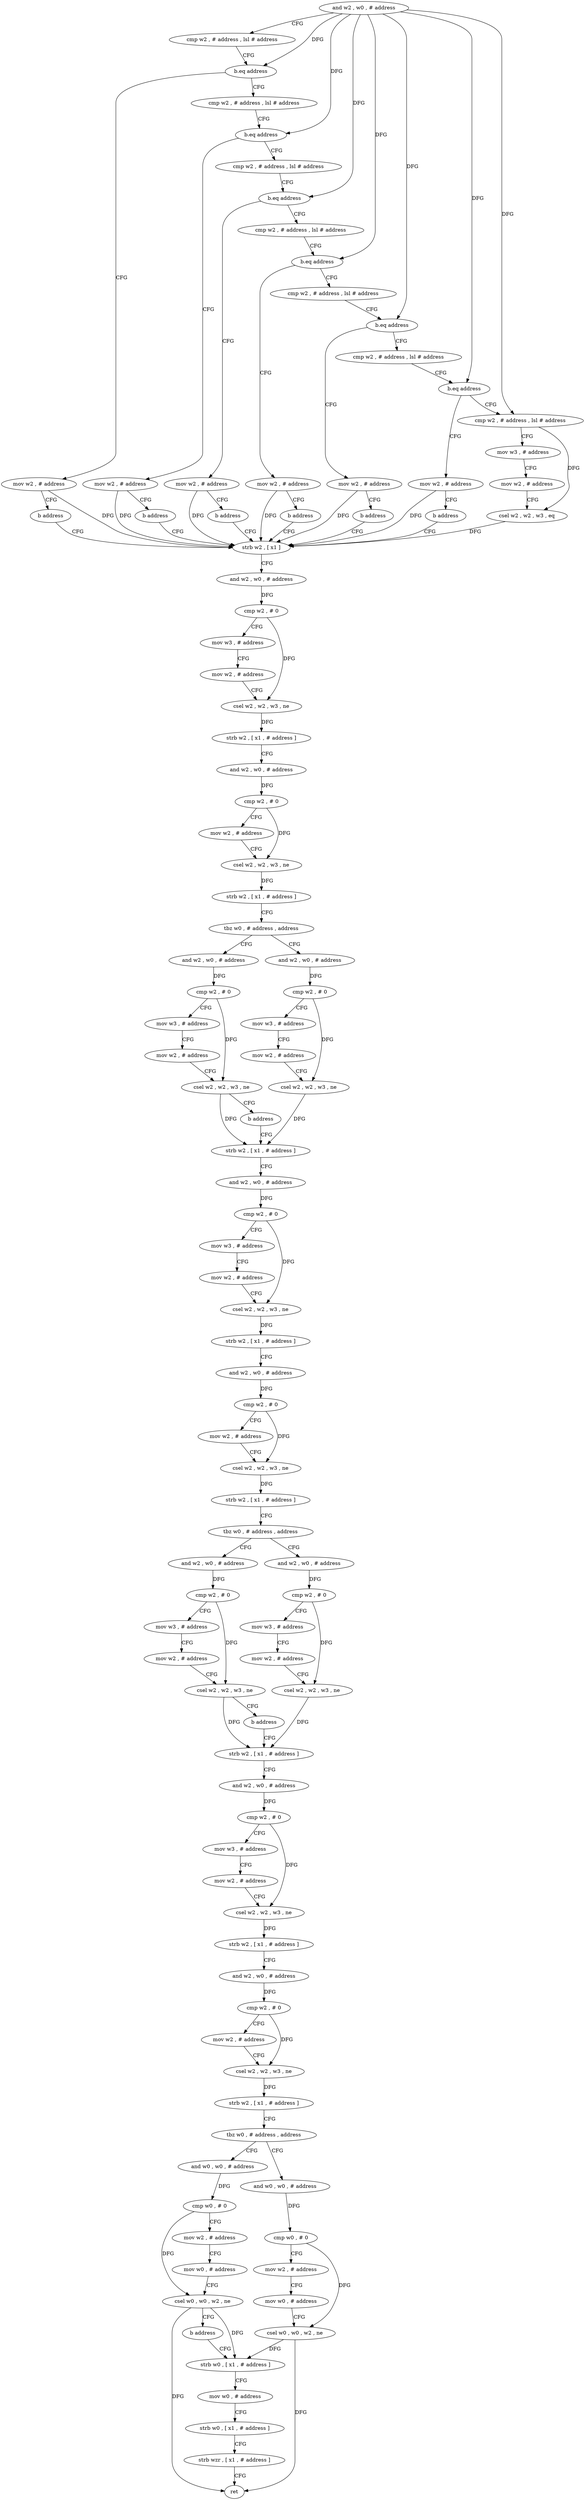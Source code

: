 digraph "func" {
"4271540" [label = "and w2 , w0 , # address" ]
"4271544" [label = "cmp w2 , # address , lsl # address" ]
"4271548" [label = "b.eq address" ]
"4271844" [label = "mov w2 , # address" ]
"4271552" [label = "cmp w2 , # address , lsl # address" ]
"4271848" [label = "b address" ]
"4271608" [label = "strb w2 , [ x1 ]" ]
"4271556" [label = "b.eq address" ]
"4271852" [label = "mov w2 , # address" ]
"4271560" [label = "cmp w2 , # address , lsl # address" ]
"4271612" [label = "and w2 , w0 , # address" ]
"4271616" [label = "cmp w2 , # 0" ]
"4271620" [label = "mov w3 , # address" ]
"4271624" [label = "mov w2 , # address" ]
"4271628" [label = "csel w2 , w2 , w3 , ne" ]
"4271632" [label = "strb w2 , [ x1 , # address ]" ]
"4271636" [label = "and w2 , w0 , # address" ]
"4271640" [label = "cmp w2 , # 0" ]
"4271644" [label = "mov w2 , # address" ]
"4271648" [label = "csel w2 , w2 , w3 , ne" ]
"4271652" [label = "strb w2 , [ x1 , # address ]" ]
"4271656" [label = "tbz w0 , # address , address" ]
"4271892" [label = "and w2 , w0 , # address" ]
"4271660" [label = "and w2 , w0 , # address" ]
"4271856" [label = "b address" ]
"4271564" [label = "b.eq address" ]
"4271860" [label = "mov w2 , # address" ]
"4271568" [label = "cmp w2 , # address , lsl # address" ]
"4271896" [label = "cmp w2 , # 0" ]
"4271900" [label = "mov w3 , # address" ]
"4271904" [label = "mov w2 , # address" ]
"4271908" [label = "csel w2 , w2 , w3 , ne" ]
"4271912" [label = "b address" ]
"4271680" [label = "strb w2 , [ x1 , # address ]" ]
"4271664" [label = "cmp w2 , # 0" ]
"4271668" [label = "mov w3 , # address" ]
"4271672" [label = "mov w2 , # address" ]
"4271676" [label = "csel w2 , w2 , w3 , ne" ]
"4271864" [label = "b address" ]
"4271572" [label = "b.eq address" ]
"4271868" [label = "mov w2 , # address" ]
"4271576" [label = "cmp w2 , # address , lsl # address" ]
"4271684" [label = "and w2 , w0 , # address" ]
"4271688" [label = "cmp w2 , # 0" ]
"4271692" [label = "mov w3 , # address" ]
"4271696" [label = "mov w2 , # address" ]
"4271700" [label = "csel w2 , w2 , w3 , ne" ]
"4271704" [label = "strb w2 , [ x1 , # address ]" ]
"4271708" [label = "and w2 , w0 , # address" ]
"4271712" [label = "cmp w2 , # 0" ]
"4271716" [label = "mov w2 , # address" ]
"4271720" [label = "csel w2 , w2 , w3 , ne" ]
"4271724" [label = "strb w2 , [ x1 , # address ]" ]
"4271728" [label = "tbz w0 , # address , address" ]
"4271916" [label = "and w2 , w0 , # address" ]
"4271732" [label = "and w2 , w0 , # address" ]
"4271920" [label = "cmp w2 , # 0" ]
"4271924" [label = "mov w3 , # address" ]
"4271928" [label = "mov w2 , # address" ]
"4271932" [label = "csel w2 , w2 , w3 , ne" ]
"4271936" [label = "b address" ]
"4271752" [label = "strb w2 , [ x1 , # address ]" ]
"4271736" [label = "cmp w2 , # 0" ]
"4271740" [label = "mov w3 , # address" ]
"4271744" [label = "mov w2 , # address" ]
"4271748" [label = "csel w2 , w2 , w3 , ne" ]
"4271872" [label = "b address" ]
"4271580" [label = "b.eq address" ]
"4271876" [label = "mov w2 , # address" ]
"4271584" [label = "cmp w2 , # address , lsl # address" ]
"4271756" [label = "and w2 , w0 , # address" ]
"4271760" [label = "cmp w2 , # 0" ]
"4271764" [label = "mov w3 , # address" ]
"4271768" [label = "mov w2 , # address" ]
"4271772" [label = "csel w2 , w2 , w3 , ne" ]
"4271776" [label = "strb w2 , [ x1 , # address ]" ]
"4271780" [label = "and w2 , w0 , # address" ]
"4271784" [label = "cmp w2 , # 0" ]
"4271788" [label = "mov w2 , # address" ]
"4271792" [label = "csel w2 , w2 , w3 , ne" ]
"4271796" [label = "strb w2 , [ x1 , # address ]" ]
"4271800" [label = "tbz w0 , # address , address" ]
"4271940" [label = "and w0 , w0 , # address" ]
"4271804" [label = "and w0 , w0 , # address" ]
"4271944" [label = "cmp w0 , # 0" ]
"4271948" [label = "mov w2 , # address" ]
"4271952" [label = "mov w0 , # address" ]
"4271956" [label = "csel w0 , w0 , w2 , ne" ]
"4271960" [label = "b address" ]
"4271824" [label = "strb w0 , [ x1 , # address ]" ]
"4271808" [label = "cmp w0 , # 0" ]
"4271812" [label = "mov w2 , # address" ]
"4271816" [label = "mov w0 , # address" ]
"4271820" [label = "csel w0 , w0 , w2 , ne" ]
"4271880" [label = "b address" ]
"4271588" [label = "b.eq address" ]
"4271884" [label = "mov w2 , # address" ]
"4271592" [label = "cmp w2 , # address , lsl # address" ]
"4271828" [label = "mov w0 , # address" ]
"4271832" [label = "strb w0 , [ x1 , # address ]" ]
"4271836" [label = "strb wzr , [ x1 , # address ]" ]
"4271840" [label = "ret" ]
"4271888" [label = "b address" ]
"4271596" [label = "mov w3 , # address" ]
"4271600" [label = "mov w2 , # address" ]
"4271604" [label = "csel w2 , w2 , w3 , eq" ]
"4271540" -> "4271544" [ label = "CFG" ]
"4271540" -> "4271548" [ label = "DFG" ]
"4271540" -> "4271556" [ label = "DFG" ]
"4271540" -> "4271564" [ label = "DFG" ]
"4271540" -> "4271572" [ label = "DFG" ]
"4271540" -> "4271580" [ label = "DFG" ]
"4271540" -> "4271588" [ label = "DFG" ]
"4271540" -> "4271592" [ label = "DFG" ]
"4271544" -> "4271548" [ label = "CFG" ]
"4271548" -> "4271844" [ label = "CFG" ]
"4271548" -> "4271552" [ label = "CFG" ]
"4271844" -> "4271848" [ label = "CFG" ]
"4271844" -> "4271608" [ label = "DFG" ]
"4271552" -> "4271556" [ label = "CFG" ]
"4271848" -> "4271608" [ label = "CFG" ]
"4271608" -> "4271612" [ label = "CFG" ]
"4271556" -> "4271852" [ label = "CFG" ]
"4271556" -> "4271560" [ label = "CFG" ]
"4271852" -> "4271856" [ label = "CFG" ]
"4271852" -> "4271608" [ label = "DFG" ]
"4271560" -> "4271564" [ label = "CFG" ]
"4271612" -> "4271616" [ label = "DFG" ]
"4271616" -> "4271620" [ label = "CFG" ]
"4271616" -> "4271628" [ label = "DFG" ]
"4271620" -> "4271624" [ label = "CFG" ]
"4271624" -> "4271628" [ label = "CFG" ]
"4271628" -> "4271632" [ label = "DFG" ]
"4271632" -> "4271636" [ label = "CFG" ]
"4271636" -> "4271640" [ label = "DFG" ]
"4271640" -> "4271644" [ label = "CFG" ]
"4271640" -> "4271648" [ label = "DFG" ]
"4271644" -> "4271648" [ label = "CFG" ]
"4271648" -> "4271652" [ label = "DFG" ]
"4271652" -> "4271656" [ label = "CFG" ]
"4271656" -> "4271892" [ label = "CFG" ]
"4271656" -> "4271660" [ label = "CFG" ]
"4271892" -> "4271896" [ label = "DFG" ]
"4271660" -> "4271664" [ label = "DFG" ]
"4271856" -> "4271608" [ label = "CFG" ]
"4271564" -> "4271860" [ label = "CFG" ]
"4271564" -> "4271568" [ label = "CFG" ]
"4271860" -> "4271864" [ label = "CFG" ]
"4271860" -> "4271608" [ label = "DFG" ]
"4271568" -> "4271572" [ label = "CFG" ]
"4271896" -> "4271900" [ label = "CFG" ]
"4271896" -> "4271908" [ label = "DFG" ]
"4271900" -> "4271904" [ label = "CFG" ]
"4271904" -> "4271908" [ label = "CFG" ]
"4271908" -> "4271912" [ label = "CFG" ]
"4271908" -> "4271680" [ label = "DFG" ]
"4271912" -> "4271680" [ label = "CFG" ]
"4271680" -> "4271684" [ label = "CFG" ]
"4271664" -> "4271668" [ label = "CFG" ]
"4271664" -> "4271676" [ label = "DFG" ]
"4271668" -> "4271672" [ label = "CFG" ]
"4271672" -> "4271676" [ label = "CFG" ]
"4271676" -> "4271680" [ label = "DFG" ]
"4271864" -> "4271608" [ label = "CFG" ]
"4271572" -> "4271868" [ label = "CFG" ]
"4271572" -> "4271576" [ label = "CFG" ]
"4271868" -> "4271872" [ label = "CFG" ]
"4271868" -> "4271608" [ label = "DFG" ]
"4271576" -> "4271580" [ label = "CFG" ]
"4271684" -> "4271688" [ label = "DFG" ]
"4271688" -> "4271692" [ label = "CFG" ]
"4271688" -> "4271700" [ label = "DFG" ]
"4271692" -> "4271696" [ label = "CFG" ]
"4271696" -> "4271700" [ label = "CFG" ]
"4271700" -> "4271704" [ label = "DFG" ]
"4271704" -> "4271708" [ label = "CFG" ]
"4271708" -> "4271712" [ label = "DFG" ]
"4271712" -> "4271716" [ label = "CFG" ]
"4271712" -> "4271720" [ label = "DFG" ]
"4271716" -> "4271720" [ label = "CFG" ]
"4271720" -> "4271724" [ label = "DFG" ]
"4271724" -> "4271728" [ label = "CFG" ]
"4271728" -> "4271916" [ label = "CFG" ]
"4271728" -> "4271732" [ label = "CFG" ]
"4271916" -> "4271920" [ label = "DFG" ]
"4271732" -> "4271736" [ label = "DFG" ]
"4271920" -> "4271924" [ label = "CFG" ]
"4271920" -> "4271932" [ label = "DFG" ]
"4271924" -> "4271928" [ label = "CFG" ]
"4271928" -> "4271932" [ label = "CFG" ]
"4271932" -> "4271936" [ label = "CFG" ]
"4271932" -> "4271752" [ label = "DFG" ]
"4271936" -> "4271752" [ label = "CFG" ]
"4271752" -> "4271756" [ label = "CFG" ]
"4271736" -> "4271740" [ label = "CFG" ]
"4271736" -> "4271748" [ label = "DFG" ]
"4271740" -> "4271744" [ label = "CFG" ]
"4271744" -> "4271748" [ label = "CFG" ]
"4271748" -> "4271752" [ label = "DFG" ]
"4271872" -> "4271608" [ label = "CFG" ]
"4271580" -> "4271876" [ label = "CFG" ]
"4271580" -> "4271584" [ label = "CFG" ]
"4271876" -> "4271880" [ label = "CFG" ]
"4271876" -> "4271608" [ label = "DFG" ]
"4271584" -> "4271588" [ label = "CFG" ]
"4271756" -> "4271760" [ label = "DFG" ]
"4271760" -> "4271764" [ label = "CFG" ]
"4271760" -> "4271772" [ label = "DFG" ]
"4271764" -> "4271768" [ label = "CFG" ]
"4271768" -> "4271772" [ label = "CFG" ]
"4271772" -> "4271776" [ label = "DFG" ]
"4271776" -> "4271780" [ label = "CFG" ]
"4271780" -> "4271784" [ label = "DFG" ]
"4271784" -> "4271788" [ label = "CFG" ]
"4271784" -> "4271792" [ label = "DFG" ]
"4271788" -> "4271792" [ label = "CFG" ]
"4271792" -> "4271796" [ label = "DFG" ]
"4271796" -> "4271800" [ label = "CFG" ]
"4271800" -> "4271940" [ label = "CFG" ]
"4271800" -> "4271804" [ label = "CFG" ]
"4271940" -> "4271944" [ label = "DFG" ]
"4271804" -> "4271808" [ label = "DFG" ]
"4271944" -> "4271948" [ label = "CFG" ]
"4271944" -> "4271956" [ label = "DFG" ]
"4271948" -> "4271952" [ label = "CFG" ]
"4271952" -> "4271956" [ label = "CFG" ]
"4271956" -> "4271960" [ label = "CFG" ]
"4271956" -> "4271824" [ label = "DFG" ]
"4271956" -> "4271840" [ label = "DFG" ]
"4271960" -> "4271824" [ label = "CFG" ]
"4271824" -> "4271828" [ label = "CFG" ]
"4271808" -> "4271812" [ label = "CFG" ]
"4271808" -> "4271820" [ label = "DFG" ]
"4271812" -> "4271816" [ label = "CFG" ]
"4271816" -> "4271820" [ label = "CFG" ]
"4271820" -> "4271824" [ label = "DFG" ]
"4271820" -> "4271840" [ label = "DFG" ]
"4271880" -> "4271608" [ label = "CFG" ]
"4271588" -> "4271884" [ label = "CFG" ]
"4271588" -> "4271592" [ label = "CFG" ]
"4271884" -> "4271888" [ label = "CFG" ]
"4271884" -> "4271608" [ label = "DFG" ]
"4271592" -> "4271596" [ label = "CFG" ]
"4271592" -> "4271604" [ label = "DFG" ]
"4271828" -> "4271832" [ label = "CFG" ]
"4271832" -> "4271836" [ label = "CFG" ]
"4271836" -> "4271840" [ label = "CFG" ]
"4271888" -> "4271608" [ label = "CFG" ]
"4271596" -> "4271600" [ label = "CFG" ]
"4271600" -> "4271604" [ label = "CFG" ]
"4271604" -> "4271608" [ label = "DFG" ]
}
